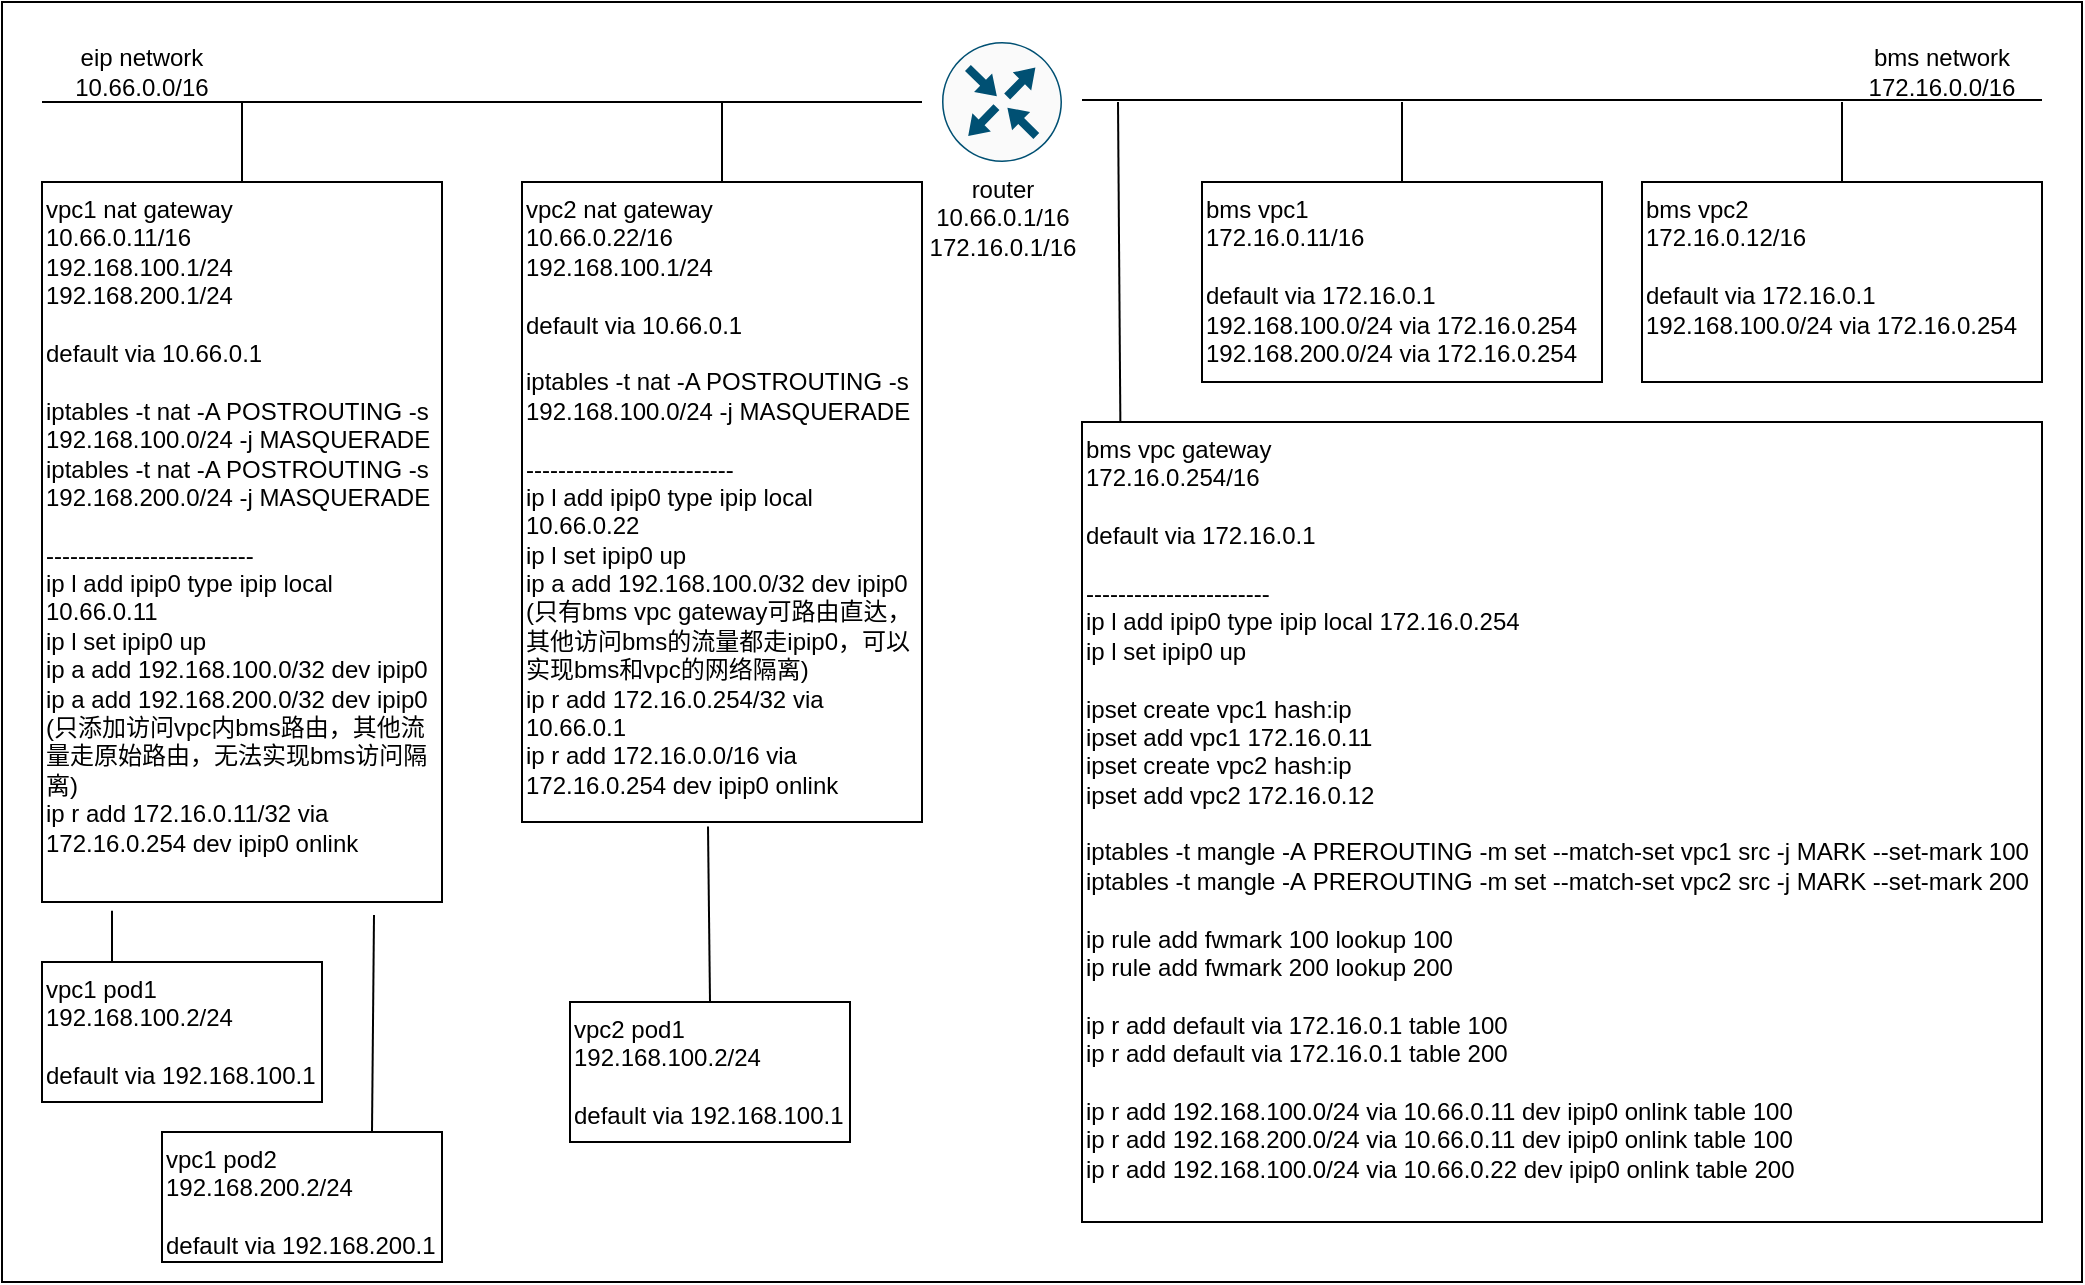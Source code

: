 <mxfile>
    <diagram id="M7PpP6BD2F07Ey58_vNF" name="网络可达方案">
        <mxGraphModel dx="663" dy="692" grid="1" gridSize="10" guides="1" tooltips="1" connect="1" arrows="1" fold="1" page="1" pageScale="1" pageWidth="827" pageHeight="1169" math="0" shadow="0">
            <root>
                <mxCell id="0"/>
                <mxCell id="1" parent="0"/>
                <mxCell id="rd8whjbNiPv1QAMzb9jZ-18" value="" style="rounded=0;whiteSpace=wrap;html=1;" vertex="1" parent="1">
                    <mxGeometry x="60" y="190" width="1040" height="640" as="geometry"/>
                </mxCell>
                <mxCell id="LBHG5jEyvhu28l5GV2z5-1" value="" style="endArrow=none;html=1;" parent="1" edge="1">
                    <mxGeometry width="50" height="50" relative="1" as="geometry">
                        <mxPoint x="80" y="240" as="sourcePoint"/>
                        <mxPoint x="520" y="240" as="targetPoint"/>
                    </mxGeometry>
                </mxCell>
                <mxCell id="LBHG5jEyvhu28l5GV2z5-2" value="eip network&lt;br&gt;10.66.0.0/16" style="text;html=1;strokeColor=none;fillColor=none;align=center;verticalAlign=middle;whiteSpace=wrap;rounded=0;" parent="1" vertex="1">
                    <mxGeometry x="80" y="210" width="100" height="30" as="geometry"/>
                </mxCell>
                <mxCell id="LBHG5jEyvhu28l5GV2z5-3" value="" style="endArrow=none;html=1;" parent="1" edge="1">
                    <mxGeometry width="50" height="50" relative="1" as="geometry">
                        <mxPoint x="600" y="239" as="sourcePoint"/>
                        <mxPoint x="1080" y="239" as="targetPoint"/>
                    </mxGeometry>
                </mxCell>
                <mxCell id="LBHG5jEyvhu28l5GV2z5-4" value="bms network&lt;br&gt;172.16.0.0/16" style="text;html=1;strokeColor=none;fillColor=none;align=center;verticalAlign=middle;whiteSpace=wrap;rounded=0;" parent="1" vertex="1">
                    <mxGeometry x="980" y="210" width="100" height="30" as="geometry"/>
                </mxCell>
                <mxCell id="2" value="router&lt;br&gt;10.66.0.1/16&lt;br&gt;172.16.0.1/16" style="sketch=0;points=[[0.5,0,0],[1,0.5,0],[0.5,1,0],[0,0.5,0],[0.145,0.145,0],[0.856,0.145,0],[0.855,0.856,0],[0.145,0.855,0]];verticalLabelPosition=bottom;html=1;verticalAlign=top;aspect=fixed;align=center;pointerEvents=1;shape=mxgraph.cisco19.rect;prIcon=router;fillColor=#FAFAFA;strokeColor=#005073;" parent="1" vertex="1">
                    <mxGeometry x="530" y="210" width="60" height="60" as="geometry"/>
                </mxCell>
                <mxCell id="6" style="edgeStyle=none;html=1;exitX=0.5;exitY=0;exitDx=0;exitDy=0;endArrow=none;endFill=0;" parent="1" source="3" edge="1">
                    <mxGeometry relative="1" as="geometry">
                        <mxPoint x="760" y="240" as="targetPoint"/>
                    </mxGeometry>
                </mxCell>
                <mxCell id="3" value="bms vpc1&lt;br&gt;172.16.0.11/16&lt;br&gt;&lt;br&gt;default via 172.16.0.1&lt;br&gt;&lt;div&gt;192.168.100.0/24 via 172.16.0.254&amp;nbsp;&lt;/div&gt;&lt;div&gt;192.168.200.0/24 via 172.16.0.254&lt;/div&gt;" style="rounded=0;whiteSpace=wrap;html=1;verticalAlign=top;align=left;" parent="1" vertex="1">
                    <mxGeometry x="660" y="280" width="200" height="100" as="geometry"/>
                </mxCell>
                <mxCell id="5" style="edgeStyle=none;html=1;exitX=0.5;exitY=0;exitDx=0;exitDy=0;entryX=0;entryY=1;entryDx=0;entryDy=0;endArrow=none;endFill=0;" parent="1" source="4" target="LBHG5jEyvhu28l5GV2z5-4" edge="1">
                    <mxGeometry relative="1" as="geometry"/>
                </mxCell>
                <mxCell id="4" value="bms vpc2&lt;br&gt;172.16.0.12/16&lt;br&gt;&lt;br&gt;default via 172.16.0.1&lt;br&gt;&lt;div&gt;192.168.100.0/24 via 172.16.0.254&amp;nbsp;&lt;/div&gt;" style="rounded=0;whiteSpace=wrap;html=1;verticalAlign=top;align=left;" parent="1" vertex="1">
                    <mxGeometry x="880" y="280" width="200" height="100" as="geometry"/>
                </mxCell>
                <mxCell id="8" style="edgeStyle=none;html=1;exitX=0.04;exitY=0.007;exitDx=0;exitDy=0;endArrow=none;endFill=0;exitPerimeter=0;" parent="1" source="7" edge="1">
                    <mxGeometry relative="1" as="geometry">
                        <mxPoint x="618" y="240" as="targetPoint"/>
                        <mxPoint x="613.92" y="400" as="sourcePoint"/>
                    </mxGeometry>
                </mxCell>
                <mxCell id="7" value="bms vpc gateway&lt;br&gt;172.16.0.254/16&lt;br&gt;&lt;br&gt;default via 172.16.0.1&lt;br&gt;&lt;br&gt;-----------------------&lt;br&gt;ip l add ipip0 type ipip local&amp;nbsp;172.16.0.254&lt;br&gt;ip l set ipip0 up&lt;br&gt;&lt;br&gt;&lt;div&gt;ipset create vpc1 hash:ip&lt;br&gt;&lt;/div&gt;&lt;div&gt;&lt;div&gt;ipset add vpc1 172.16.0.11&lt;/div&gt;&lt;div&gt;ipset create vpc2 hash:ip&lt;/div&gt;&lt;div&gt;ipset add vpc2 172.16.0.12&lt;/div&gt;&lt;/div&gt;&lt;div&gt;&lt;br&gt;&lt;/div&gt;&lt;div&gt;&lt;div&gt;iptables -t mangle -A&amp;nbsp;PREROUTING -m set --match-set vpc1 src -j MARK --set&lt;span style=&quot;background-color: initial;&quot;&gt;-mark 100&lt;/span&gt;&lt;/div&gt;&lt;div&gt;iptables -t mangle -A&amp;nbsp;PREROUTING -m set --match-set vpc2 src -j MARK --set&lt;span style=&quot;background-color: initial;&quot;&gt;-mark 200&lt;/span&gt;&lt;/div&gt;&lt;/div&gt;&lt;div&gt;&lt;span style=&quot;background-color: initial;&quot;&gt;&lt;br&gt;&lt;/span&gt;&lt;/div&gt;&lt;div&gt;&lt;span style=&quot;background-color: initial;&quot;&gt;ip rule add fwmark 100 lookup 100&lt;br&gt;&lt;/span&gt;&lt;/div&gt;&lt;div&gt;&lt;span style=&quot;background-color: initial;&quot;&gt;ip rule add fwmark 200 lookup 200&lt;/span&gt;&lt;/div&gt;&lt;div&gt;&lt;span style=&quot;background-color: initial;&quot;&gt;&lt;br&gt;&lt;/span&gt;&lt;/div&gt;&lt;div&gt;&lt;span style=&quot;background-color: initial;&quot;&gt;ip r add default via 172.16.0.1 table 100&lt;br&gt;&lt;/span&gt;&lt;/div&gt;&lt;div&gt;&lt;span style=&quot;background-color: initial;&quot;&gt;ip r add default via 172.16.0.1 table 200&lt;br&gt;&lt;/span&gt;&lt;/div&gt;&lt;div&gt;&lt;br&gt;&lt;/div&gt;&lt;div&gt;ip r add 192.168.100.0/24 via 10.66.0.11 dev ipip0 onlink table 100&lt;br&gt;&lt;/div&gt;&lt;div&gt;&lt;div&gt;ip r add 192.168.200.0/24 via 10.66.&lt;span style=&quot;background-color: initial;&quot;&gt;0.11 dev ipip0 onlink table 100&lt;/span&gt;&lt;/div&gt;&lt;/div&gt;&lt;div&gt;&lt;span style=&quot;background-color: initial;&quot;&gt;&lt;div&gt;ip r add 192.168.100.0/24 via 10.66.&lt;span style=&quot;background-color: initial;&quot;&gt;0.22 dev ipip0 onlink table 200&lt;/span&gt;&lt;/div&gt;&lt;/span&gt;&lt;/div&gt;&lt;div&gt;&lt;span style=&quot;background-color: initial;&quot;&gt;&lt;br&gt;&lt;/span&gt;&lt;/div&gt;" style="rounded=0;whiteSpace=wrap;html=1;verticalAlign=top;align=left;" parent="1" vertex="1">
                    <mxGeometry x="600" y="400" width="480" height="400" as="geometry"/>
                </mxCell>
                <mxCell id="12" style="edgeStyle=none;html=1;exitX=0.5;exitY=0;exitDx=0;exitDy=0;endArrow=none;endFill=0;" parent="1" source="9" edge="1">
                    <mxGeometry relative="1" as="geometry">
                        <mxPoint x="420" y="240" as="targetPoint"/>
                    </mxGeometry>
                </mxCell>
                <mxCell id="9" value="vpc2 nat gateway&lt;br&gt;10.66.0.22/16&lt;br&gt;192.168.100.1/24&lt;br&gt;&lt;br&gt;default via 10.66.0.1&lt;br&gt;&lt;br&gt;iptables -t nat&amp;nbsp;-A POSTROUTING -s 192.168.100.0/24 -j MASQUERADE&lt;br&gt;&lt;br&gt;--------------------------&lt;br&gt;ip l add ipip0 type ipip local 10.66.0.22&lt;br&gt;ip l set ipip0 up&lt;br&gt;ip a add 192.168.100.0/32 dev ipip0&lt;br&gt;(只有bms vpc gateway可路由直达，其他访问bms的流量都走ipip0，可以实现bms和vpc的网络隔离)&lt;br&gt;ip r add 172.16.0.254/32 via 10.66.0.1&lt;br&gt;ip r add 172.16.0.0/16 via 172.16.0.254 dev ipip0 onlink" style="rounded=0;whiteSpace=wrap;html=1;verticalAlign=top;align=left;" parent="1" vertex="1">
                    <mxGeometry x="320" y="280" width="200" height="320" as="geometry"/>
                </mxCell>
                <mxCell id="11" style="edgeStyle=none;html=1;exitX=0.5;exitY=0;exitDx=0;exitDy=0;entryX=1;entryY=1;entryDx=0;entryDy=0;endArrow=none;endFill=0;" parent="1" source="10" target="LBHG5jEyvhu28l5GV2z5-2" edge="1">
                    <mxGeometry relative="1" as="geometry"/>
                </mxCell>
                <mxCell id="10" value="vpc1 nat gateway&lt;br&gt;10.66.0.11/16&lt;br&gt;192.168.100.1/24&lt;br&gt;192.168.200.1/24&lt;br&gt;&lt;br&gt;default via 10.66.0.1&lt;br&gt;&lt;br&gt;iptables -t nat&amp;nbsp;-A POSTROUTING -s 192.168.100.0/24 -j MASQUERADE&lt;br&gt;iptables -t nat -A POSTROUTING -s 192.168.200.0/24 -j MASQUERADE&lt;br&gt;&lt;br&gt;--------------------------&lt;br&gt;ip l add ipip0 type ipip local 10.66.0.11&lt;br&gt;ip l set ipip0 up&lt;br&gt;ip a add 192.168.100.0/32 dev ipip0&lt;br&gt;ip a add 192.168.200.0/32 dev ipip0&lt;br&gt;(只添加访问vpc内bms路由，其他流量走原始路由，无法实现bms访问隔离)&lt;br&gt;ip r add 172.16.0.11/32 via 172.16.0.254 dev ipip0 onlink" style="rounded=0;whiteSpace=wrap;html=1;verticalAlign=top;align=left;" parent="1" vertex="1">
                    <mxGeometry x="80" y="280" width="200" height="360" as="geometry"/>
                </mxCell>
                <mxCell id="15" style="edgeStyle=none;html=1;exitX=0.25;exitY=0;exitDx=0;exitDy=0;entryX=0.175;entryY=1.012;entryDx=0;entryDy=0;entryPerimeter=0;endArrow=none;endFill=0;" edge="1" parent="1" source="13" target="10">
                    <mxGeometry relative="1" as="geometry"/>
                </mxCell>
                <mxCell id="13" value="vpc1 pod1&lt;br&gt;192.168.100.2/24&lt;br&gt;&lt;br&gt;default via 192.168.100.1" style="rounded=0;whiteSpace=wrap;html=1;verticalAlign=top;align=left;" parent="1" vertex="1">
                    <mxGeometry x="80" y="670" width="140" height="70" as="geometry"/>
                </mxCell>
                <mxCell id="16" style="edgeStyle=none;html=1;exitX=0.75;exitY=0;exitDx=0;exitDy=0;entryX=0.83;entryY=1.018;entryDx=0;entryDy=0;entryPerimeter=0;endArrow=none;endFill=0;" edge="1" parent="1" source="14" target="10">
                    <mxGeometry relative="1" as="geometry"/>
                </mxCell>
                <mxCell id="14" value="vpc1 pod2&lt;br&gt;192.168.200.2/24&lt;br&gt;&lt;br&gt;default via 192.168.200.1" style="rounded=0;whiteSpace=wrap;html=1;verticalAlign=top;align=left;" vertex="1" parent="1">
                    <mxGeometry x="140" y="755" width="140" height="65" as="geometry"/>
                </mxCell>
                <mxCell id="18" style="edgeStyle=none;html=1;exitX=0.5;exitY=0;exitDx=0;exitDy=0;entryX=0.465;entryY=1.007;entryDx=0;entryDy=0;entryPerimeter=0;endArrow=none;endFill=0;" edge="1" parent="1" source="17" target="9">
                    <mxGeometry relative="1" as="geometry"/>
                </mxCell>
                <mxCell id="17" value="vpc2 pod1&lt;br&gt;192.168.100.2/24&lt;br&gt;&lt;br&gt;default via 192.168.100.1" style="rounded=0;whiteSpace=wrap;html=1;verticalAlign=top;align=left;" vertex="1" parent="1">
                    <mxGeometry x="344" y="690" width="140" height="70" as="geometry"/>
                </mxCell>
            </root>
        </mxGraphModel>
    </diagram>
    <diagram id="8-gHBJNXY116IcpQowIu" name="裸金属和vpc网络互联方案">
        <mxGraphModel dx="663" dy="692" grid="1" gridSize="10" guides="1" tooltips="1" connect="1" arrows="1" fold="1" page="1" pageScale="1" pageWidth="827" pageHeight="1169" math="0" shadow="0">
            <root>
                <mxCell id="0"/>
                <mxCell id="1" parent="0"/>
                <mxCell id="3rztDwTV78hEcu9ESxNu-22" value="" style="rounded=0;whiteSpace=wrap;html=1;" parent="1" vertex="1">
                    <mxGeometry x="100" y="120" width="1440" height="870" as="geometry"/>
                </mxCell>
                <mxCell id="3rztDwTV78hEcu9ESxNu-1" value="&lt;h1&gt;Subnet：&lt;/h1&gt;&lt;p&gt;bms subnet：172.16.0.0/24&lt;/p&gt;&lt;p&gt;vpn subnet：10.66.0.0/24&lt;/p&gt;&lt;p&gt;vpc1 subnets：192.168.100.0/24&lt;/p&gt;&lt;p&gt;&amp;nbsp; &amp;nbsp; &amp;nbsp; &amp;nbsp; &amp;nbsp; &amp;nbsp; &amp;nbsp; &amp;nbsp; &amp;nbsp; &amp;nbsp; &amp;nbsp; &amp;nbsp; &amp;nbsp;192.169.200.0/24&lt;/p&gt;&lt;p&gt;vpc2 subnets：192.168.100.0/24&lt;/p&gt;&lt;p&gt;如果vpnServer使用tun，需要ipip&lt;/p&gt;&lt;p&gt;如果使用tap，不需要ipip，可直接路由&lt;/p&gt;" style="text;html=1;strokeColor=none;fillColor=none;spacing=5;spacingTop=-20;whiteSpace=wrap;overflow=hidden;rounded=0;" parent="1" vertex="1">
                    <mxGeometry x="129" y="170" width="251" height="240" as="geometry"/>
                </mxCell>
                <mxCell id="3rztDwTV78hEcu9ESxNu-18" style="edgeStyle=none;html=1;exitX=0.5;exitY=0;exitDx=0;exitDy=0;entryX=0;entryY=0.5;entryDx=0;entryDy=0;endArrow=none;endFill=0;" parent="1" source="3rztDwTV78hEcu9ESxNu-2" target="3rztDwTV78hEcu9ESxNu-12" edge="1">
                    <mxGeometry relative="1" as="geometry"/>
                </mxCell>
                <mxCell id="3rztDwTV78hEcu9ESxNu-2" value="vpc1Gw&lt;br&gt;&lt;br&gt;vpn network 10.66.0.1/24&lt;br&gt;net1 gw 192.168.100.1/24&lt;br&gt;net2 gw 192.168.200.1/24&lt;br&gt;&lt;br&gt;ip l add ipip0 type ipip local 10.66.0.1&lt;br&gt;ip a add&amp;nbsp;192.168.100.0/32 dev ipip0&lt;br&gt;ip a add&amp;nbsp;192.168.200.0/32 dev ipip0&lt;br&gt;ip l set ipip0 up&lt;br&gt;&lt;br&gt;ip r add&amp;nbsp;172.16.0.0/24 via 10.66.0.200 dev ipip0 onlink" style="rounded=0;whiteSpace=wrap;html=1;align=left;" parent="1" vertex="1">
                    <mxGeometry x="130" y="500" width="310" height="180" as="geometry"/>
                </mxCell>
                <mxCell id="3rztDwTV78hEcu9ESxNu-19" style="edgeStyle=none;html=1;exitX=0.5;exitY=0;exitDx=0;exitDy=0;endArrow=none;endFill=0;entryX=0;entryY=0.5;entryDx=0;entryDy=0;" parent="1" source="3rztDwTV78hEcu9ESxNu-3" target="3rztDwTV78hEcu9ESxNu-12" edge="1">
                    <mxGeometry relative="1" as="geometry">
                        <mxPoint x="680" y="420" as="targetPoint"/>
                    </mxGeometry>
                </mxCell>
                <mxCell id="3rztDwTV78hEcu9ESxNu-3" value="vpc2Gw&lt;br&gt;&lt;br&gt;vpn network 10.66.0.2/24&lt;br&gt;net1 gw 192.168.100.1/24&lt;br&gt;&lt;br&gt;ip l add ipip0 type ipip local 10.66.0.2&lt;br&gt;ip a add 192.168.100.0/32 dev ipip0&lt;br&gt;ip l set ipip0 up&lt;br&gt;&lt;br&gt;ip r add 172.16.0.0/24 via 10.66.0.200 dev ipip0 onlink" style="rounded=0;whiteSpace=wrap;html=1;align=left;" parent="1" vertex="1">
                    <mxGeometry x="480" y="500" width="300" height="180" as="geometry"/>
                </mxCell>
                <mxCell id="3rztDwTV78hEcu9ESxNu-8" style="edgeStyle=none;html=1;exitX=0.11;exitY=0;exitDx=0;exitDy=0;entryX=0.048;entryY=1.014;entryDx=0;entryDy=0;endArrow=none;endFill=0;entryPerimeter=0;exitPerimeter=0;" parent="1" source="3rztDwTV78hEcu9ESxNu-4" target="3rztDwTV78hEcu9ESxNu-2" edge="1">
                    <mxGeometry relative="1" as="geometry"/>
                </mxCell>
                <mxCell id="3rztDwTV78hEcu9ESxNu-4" value="vpc1s1&lt;br&gt;&lt;br&gt;192.168.100.2/24&lt;br&gt;0.0.0.0/0 via 192.168.100.1" style="rounded=0;whiteSpace=wrap;html=1;align=left;" parent="1" vertex="1">
                    <mxGeometry x="129" y="720" width="150" height="60" as="geometry"/>
                </mxCell>
                <mxCell id="3rztDwTV78hEcu9ESxNu-9" style="edgeStyle=none;html=1;exitX=0.75;exitY=0;exitDx=0;exitDy=0;entryX=0.75;entryY=1;entryDx=0;entryDy=0;endArrow=none;endFill=0;" parent="1" source="3rztDwTV78hEcu9ESxNu-5" target="3rztDwTV78hEcu9ESxNu-2" edge="1">
                    <mxGeometry relative="1" as="geometry"/>
                </mxCell>
                <mxCell id="3rztDwTV78hEcu9ESxNu-5" value="vpc1s2&lt;br&gt;&lt;br&gt;192.168.200.2/24&lt;br&gt;0.0.0.0/0 via 192.168.200.1" style="rounded=0;whiteSpace=wrap;html=1;align=left;" parent="1" vertex="1">
                    <mxGeometry x="250" y="810" width="150" height="60" as="geometry"/>
                </mxCell>
                <mxCell id="3rztDwTV78hEcu9ESxNu-11" value="" style="edgeStyle=none;html=1;endArrow=none;endFill=0;" parent="1" source="3rztDwTV78hEcu9ESxNu-6" target="3rztDwTV78hEcu9ESxNu-3" edge="1">
                    <mxGeometry relative="1" as="geometry"/>
                </mxCell>
                <mxCell id="3rztDwTV78hEcu9ESxNu-6" value="vpc2vm1&lt;br&gt;&lt;br&gt;192.168.100.2/24&lt;br&gt;0.0.0.0/0 via 192.168.100.1" style="rounded=0;whiteSpace=wrap;html=1;align=left;" parent="1" vertex="1">
                    <mxGeometry x="550" y="720" width="150" height="60" as="geometry"/>
                </mxCell>
                <mxCell id="3rztDwTV78hEcu9ESxNu-12" value="vpnServer&lt;br&gt;&lt;br&gt;vpn network&amp;nbsp;10.66.0.254/24" style="rounded=0;whiteSpace=wrap;html=1;align=left;" parent="1" vertex="1">
                    <mxGeometry x="680" y="150" width="160" height="120" as="geometry"/>
                </mxCell>
                <mxCell id="3rztDwTV78hEcu9ESxNu-20" style="edgeStyle=none;html=1;exitX=0.5;exitY=0;exitDx=0;exitDy=0;entryX=1;entryY=0.5;entryDx=0;entryDy=0;endArrow=none;endFill=0;" parent="1" source="3rztDwTV78hEcu9ESxNu-13" target="3rztDwTV78hEcu9ESxNu-12" edge="1">
                    <mxGeometry relative="1" as="geometry"/>
                </mxCell>
                <mxCell id="3rztDwTV78hEcu9ESxNu-13" value="bmsGw&lt;br&gt;&lt;br&gt;vpn network 10.66.0.200/24&lt;br&gt;bms vpc net gw&amp;nbsp;172.16.0.254/24&lt;br&gt;&lt;br&gt;ip l add ipip0 type ipip local 10.66.0.200&lt;br&gt;&lt;div&gt;ip a add 172.16.0.0/32 dev ipip0&lt;/div&gt;&lt;div&gt;ip l set ipip0 up&lt;/div&gt;&lt;div&gt;&lt;br&gt;&lt;/div&gt;&lt;div&gt;ipset create vpc1 hash:ip&lt;br&gt;&lt;/div&gt;&lt;div&gt;&lt;div&gt;ipset add vpc1 172.16.0.11&lt;/div&gt;&lt;div&gt;ipset create vpc2 hash:ip&lt;/div&gt;&lt;div&gt;ipset add vpc2 172.16.0.12&lt;/div&gt;&lt;/div&gt;&lt;div&gt;&lt;br&gt;&lt;/div&gt;&lt;div&gt;&lt;div&gt;iptables -t mangle -A&amp;nbsp;PREROUTING -m set --match-set vpc1 src -j MARK --set&lt;span style=&quot;background-color: initial;&quot;&gt;-mark 100&lt;/span&gt;&lt;/div&gt;&lt;div&gt;iptables -t mangle -A&amp;nbsp;PREROUTING -m set --match-set vpc2 src -j MARK --set&lt;span style=&quot;background-color: initial;&quot;&gt;-mark 200&lt;/span&gt;&lt;/div&gt;&lt;/div&gt;&lt;div&gt;&lt;span style=&quot;background-color: initial;&quot;&gt;&lt;br&gt;&lt;/span&gt;&lt;/div&gt;&lt;div&gt;&lt;span style=&quot;background-color: initial;&quot;&gt;ip rule add fwmark 100 lookup 100&lt;br&gt;&lt;/span&gt;&lt;/div&gt;&lt;div&gt;&lt;span style=&quot;background-color: initial;&quot;&gt;ip rule add fwmark 200 lookup 200&lt;br&gt;&lt;/span&gt;&lt;/div&gt;&lt;div&gt;&lt;span style=&quot;background-color: initial;&quot;&gt;&lt;br&gt;&lt;/span&gt;&lt;/div&gt;&lt;div&gt;&lt;span style=&quot;background-color: initial;&quot;&gt;&lt;div&gt;ip r add 192.168.100.0/24 via 10.66.0.1 dev ipip0 onlink table 100&lt;/div&gt;&lt;div&gt;ip r add 192.168.200.0/24 via 10.66.0.1 dev ipip0 onlink table 100&lt;/div&gt;&lt;div&gt;ip r add 172.16.0.0/24 via 172.16.0.254 table 100&lt;br&gt;&lt;/div&gt;&lt;div&gt;ip r add 192.168.100.0/24 via 10.66.0.2 dev ipip0 onlink table 200&lt;/div&gt;&lt;div&gt;ip r add 172.16.0.0/24 via 172.16.0.254 table 200&lt;br&gt;&lt;/div&gt;&lt;div&gt;&lt;br&gt;&lt;/div&gt;&lt;div&gt;**如果没有默认路由，需要加上这两条路由，否则ipip0收到数据包后无法正常转发内层报文**&lt;/div&gt;&lt;div&gt;ip r add default via 172.16.0.1&lt;/div&gt;&lt;div&gt;--------------------or-------------------------&lt;/div&gt;&lt;div&gt;&lt;span style=&quot;background-color: initial;&quot;&gt;ip r add 192.168.100.0/24 dev ipip0&amp;nbsp; &amp;nbsp; &amp;nbsp;&lt;/span&gt;&lt;br&gt;&lt;/div&gt;&lt;div&gt;&lt;div&gt;ip r add 192.168.200.0/24 dev ipip0&amp;nbsp;&lt;/div&gt;&lt;/div&gt;&lt;/span&gt;&lt;/div&gt;" style="rounded=0;whiteSpace=wrap;html=1;align=left;" parent="1" vertex="1">
                    <mxGeometry x="1010" y="260" width="500" height="450" as="geometry"/>
                </mxCell>
                <mxCell id="3rztDwTV78hEcu9ESxNu-16" style="edgeStyle=none;html=1;exitX=0.5;exitY=0;exitDx=0;exitDy=0;endArrow=none;endFill=0;" parent="1" source="3rztDwTV78hEcu9ESxNu-14" edge="1">
                    <mxGeometry relative="1" as="geometry">
                        <mxPoint x="1050" y="710" as="targetPoint"/>
                    </mxGeometry>
                </mxCell>
                <mxCell id="3rztDwTV78hEcu9ESxNu-14" value="bmsvpc1&lt;br&gt;&lt;br&gt;172.16.0.11/24&lt;br&gt;&lt;div&gt;192.168.100.0/24 via 172.16.0.254 dev&amp;nbsp;&lt;/div&gt;&lt;div&gt;192.168.200.0/24 via 172.16.0.254 dev&lt;/div&gt;" style="rounded=0;whiteSpace=wrap;html=1;align=left;" parent="1" vertex="1">
                    <mxGeometry x="930" y="750" width="240" height="80" as="geometry"/>
                </mxCell>
                <mxCell id="3rztDwTV78hEcu9ESxNu-17" style="edgeStyle=none;html=1;exitX=0.75;exitY=0;exitDx=0;exitDy=0;endArrow=none;endFill=0;" parent="1" source="3rztDwTV78hEcu9ESxNu-15" edge="1">
                    <mxGeometry relative="1" as="geometry">
                        <mxPoint x="1190" y="710" as="targetPoint"/>
                    </mxGeometry>
                </mxCell>
                <mxCell id="3rztDwTV78hEcu9ESxNu-15" value="bmsvpc2&lt;br&gt;&lt;br&gt;172.16.0.12/24&lt;br&gt;&lt;div&gt;192.168.100.0/24 via 172.16.0.254 dev&amp;nbsp;&lt;/div&gt;" style="rounded=0;whiteSpace=wrap;html=1;align=left;" parent="1" vertex="1">
                    <mxGeometry x="1010" y="850" width="240" height="80" as="geometry"/>
                </mxCell>
            </root>
        </mxGraphModel>
    </diagram>
    <diagram id="dZq-LVkajySQgP49LZSv" name="网络拓扑">
        <mxGraphModel dx="663" dy="363" grid="1" gridSize="10" guides="1" tooltips="1" connect="1" arrows="1" fold="1" page="1" pageScale="1" pageWidth="827" pageHeight="1169" math="0" shadow="0">
            <root>
                <mxCell id="0"/>
                <mxCell id="1" parent="0"/>
                <mxCell id="wxa6Qply7N931QcgyE4K-18" value="" style="rounded=0;whiteSpace=wrap;html=1;fontColor=#FFFFFF;" parent="1" vertex="1">
                    <mxGeometry y="70" width="680" height="500" as="geometry"/>
                </mxCell>
                <mxCell id="wxa6Qply7N931QcgyE4K-6" style="edgeStyle=none;html=1;exitX=0.5;exitY=0;exitDx=0;exitDy=0;entryX=0.25;entryY=1;entryDx=0;entryDy=0;endArrow=none;endFill=0;" parent="1" source="wxa6Qply7N931QcgyE4K-2" target="wxa6Qply7N931QcgyE4K-5" edge="1">
                    <mxGeometry relative="1" as="geometry"/>
                </mxCell>
                <mxCell id="wxa6Qply7N931QcgyE4K-2" value="Firewall" style="aspect=fixed;perimeter=ellipsePerimeter;html=1;align=center;shadow=0;dashed=0;spacingTop=3;image;image=img/lib/active_directory/firewall.svg;" parent="1" vertex="1">
                    <mxGeometry x="120" y="250" width="30.5" height="50" as="geometry"/>
                </mxCell>
                <mxCell id="wxa6Qply7N931QcgyE4K-7" style="edgeStyle=none;html=1;exitX=0.5;exitY=0;exitDx=0;exitDy=0;entryX=0.5;entryY=1;entryDx=0;entryDy=0;endArrow=none;endFill=0;" parent="1" source="wxa6Qply7N931QcgyE4K-3" target="wxa6Qply7N931QcgyE4K-5" edge="1">
                    <mxGeometry relative="1" as="geometry"/>
                </mxCell>
                <mxCell id="wxa6Qply7N931QcgyE4K-19" value="" style="edgeStyle=none;html=1;fontColor=#000000;endArrow=none;endFill=0;" parent="1" source="wxa6Qply7N931QcgyE4K-3" target="wxa6Qply7N931QcgyE4K-14" edge="1">
                    <mxGeometry relative="1" as="geometry"/>
                </mxCell>
                <mxCell id="wxa6Qply7N931QcgyE4K-3" value="Firewall" style="aspect=fixed;perimeter=ellipsePerimeter;html=1;align=center;shadow=0;dashed=0;spacingTop=3;image;image=img/lib/active_directory/firewall.svg;" parent="1" vertex="1">
                    <mxGeometry x="490" y="240" width="30.5" height="50" as="geometry"/>
                </mxCell>
                <mxCell id="wxa6Qply7N931QcgyE4K-4" value="VPN Server" style="sketch=0;aspect=fixed;html=1;points=[];align=center;image;fontSize=12;image=img/lib/mscae/VPN_Gateway.svg;" parent="1" vertex="1">
                    <mxGeometry x="414" y="111.5" width="45" height="50" as="geometry"/>
                </mxCell>
                <mxCell id="wxa6Qply7N931QcgyE4K-5" value="Internet" style="aspect=fixed;perimeter=ellipsePerimeter;html=1;align=center;shadow=0;dashed=0;spacingTop=3;image;image=img/lib/active_directory/internet_cloud.svg;" parent="1" vertex="1">
                    <mxGeometry x="280" y="130" width="50" height="31.5" as="geometry"/>
                </mxCell>
                <mxCell id="wxa6Qply7N931QcgyE4K-13" value="" style="edgeStyle=none;html=1;fontColor=#FFFFFF;endArrow=none;endFill=0;" parent="1" source="wxa6Qply7N931QcgyE4K-8" target="wxa6Qply7N931QcgyE4K-2" edge="1">
                    <mxGeometry relative="1" as="geometry"/>
                </mxCell>
                <mxCell id="wpC-bVRLTyJjd0ClHXsw-7" value="" style="edgeStyle=none;html=1;endArrow=none;endFill=0;" parent="1" source="wxa6Qply7N931QcgyE4K-8" target="wxa6Qply7N931QcgyE4K-2" edge="1">
                    <mxGeometry relative="1" as="geometry"/>
                </mxCell>
                <mxCell id="wpC-bVRLTyJjd0ClHXsw-9" value="" style="edgeStyle=none;html=1;endArrow=none;endFill=0;dashed=1;" parent="1" source="wxa6Qply7N931QcgyE4K-8" edge="1">
                    <mxGeometry relative="1" as="geometry">
                        <mxPoint x="414" y="151.5" as="targetPoint"/>
                    </mxGeometry>
                </mxCell>
                <mxCell id="wxa6Qply7N931QcgyE4K-8" value="vpc nat gateway" style="sketch=0;outlineConnect=0;fontColor=#000000;gradientColor=none;strokeColor=#232F3E;fillColor=#ffffff;dashed=0;verticalLabelPosition=bottom;verticalAlign=top;align=center;html=1;fontSize=12;fontStyle=0;aspect=fixed;shape=mxgraph.aws4.resourceIcon;resIcon=mxgraph.aws4.customer_gateway;labelBackgroundColor=none;" parent="1" vertex="1">
                    <mxGeometry x="60" y="360" width="60" height="60" as="geometry"/>
                </mxCell>
                <mxCell id="wpC-bVRLTyJjd0ClHXsw-4" value="" style="edgeStyle=none;html=1;endArrow=none;endFill=0;fillColor=#0050ef;strokeColor=#001DBC;" parent="1" source="wxa6Qply7N931QcgyE4K-11" target="wxa6Qply7N931QcgyE4K-8" edge="1">
                    <mxGeometry relative="1" as="geometry"/>
                </mxCell>
                <mxCell id="wxa6Qply7N931QcgyE4K-11" value="vpc1" style="sketch=0;outlineConnect=0;fontColor=#000000;gradientColor=none;strokeColor=#232F3E;fillColor=#ffffff;dashed=0;verticalLabelPosition=bottom;verticalAlign=top;align=center;html=1;fontSize=12;fontStyle=0;aspect=fixed;shape=mxgraph.aws4.resourceIcon;resIcon=mxgraph.aws4.virtual_private_cloud;labelBackgroundColor=none;" parent="1" vertex="1">
                    <mxGeometry x="10" y="460" width="70" height="70" as="geometry"/>
                </mxCell>
                <mxCell id="wxa6Qply7N931QcgyE4K-15" value="" style="edgeStyle=none;html=1;fontColor=#FFFFFF;endArrow=none;endFill=0;" parent="1" source="wxa6Qply7N931QcgyE4K-14" target="wxa6Qply7N931QcgyE4K-3" edge="1">
                    <mxGeometry relative="1" as="geometry"/>
                </mxCell>
                <mxCell id="wpC-bVRLTyJjd0ClHXsw-11" value="" style="edgeStyle=none;html=1;endArrow=none;endFill=0;dashed=1;" parent="1" source="wxa6Qply7N931QcgyE4K-14" edge="1">
                    <mxGeometry relative="1" as="geometry">
                        <mxPoint x="460" y="151.5" as="targetPoint"/>
                    </mxGeometry>
                </mxCell>
                <mxCell id="wxa6Qply7N931QcgyE4K-14" value="bms vpc gateway" style="sketch=0;outlineConnect=0;fontColor=#000000;gradientColor=none;strokeColor=#232F3E;fillColor=#ffffff;dashed=0;verticalLabelPosition=bottom;verticalAlign=top;align=center;html=1;fontSize=12;fontStyle=0;aspect=fixed;shape=mxgraph.aws4.resourceIcon;resIcon=mxgraph.aws4.customer_gateway;labelBackgroundColor=none;" parent="1" vertex="1">
                    <mxGeometry x="588" y="340" width="60" height="60" as="geometry"/>
                </mxCell>
                <mxCell id="wxa6Qply7N931QcgyE4K-17" value="" style="edgeStyle=none;html=1;fontColor=#FFFFFF;endArrow=none;endFill=0;fillColor=#f0a30a;strokeColor=#BD7000;" parent="1" source="wxa6Qply7N931QcgyE4K-16" target="wxa6Qply7N931QcgyE4K-14" edge="1">
                    <mxGeometry relative="1" as="geometry"/>
                </mxCell>
                <mxCell id="wxa6Qply7N931QcgyE4K-16" value="baremetal server&lt;br&gt;vpc2" style="aspect=fixed;perimeter=ellipsePerimeter;html=1;align=center;shadow=0;dashed=0;spacingTop=3;image;image=img/lib/active_directory/generic_server.svg;fontColor=#000000;" parent="1" vertex="1">
                    <mxGeometry x="620" y="470" width="28.0" height="50" as="geometry"/>
                </mxCell>
                <mxCell id="wpC-bVRLTyJjd0ClHXsw-3" value="" style="edgeStyle=none;html=1;endArrow=none;endFill=0;fillColor=#f0a30a;strokeColor=#BD7000;" parent="1" source="wpC-bVRLTyJjd0ClHXsw-1" target="wxa6Qply7N931QcgyE4K-8" edge="1">
                    <mxGeometry relative="1" as="geometry"/>
                </mxCell>
                <mxCell id="wpC-bVRLTyJjd0ClHXsw-1" value="vpc2" style="sketch=0;outlineConnect=0;fontColor=#000000;gradientColor=none;strokeColor=#232F3E;fillColor=#ffffff;dashed=0;verticalLabelPosition=bottom;verticalAlign=top;align=center;html=1;fontSize=12;fontStyle=0;aspect=fixed;shape=mxgraph.aws4.resourceIcon;resIcon=mxgraph.aws4.virtual_private_cloud;labelBackgroundColor=none;" parent="1" vertex="1">
                    <mxGeometry x="130" y="460" width="70" height="70" as="geometry"/>
                </mxCell>
                <mxCell id="wpC-bVRLTyJjd0ClHXsw-6" value="" style="edgeStyle=none;html=1;endArrow=none;endFill=0;fillColor=#0050ef;strokeColor=#001DBC;" parent="1" source="wpC-bVRLTyJjd0ClHXsw-5" target="wxa6Qply7N931QcgyE4K-14" edge="1">
                    <mxGeometry relative="1" as="geometry"/>
                </mxCell>
                <mxCell id="wpC-bVRLTyJjd0ClHXsw-5" value="baremetal server&lt;br&gt;vpc1" style="aspect=fixed;perimeter=ellipsePerimeter;html=1;align=center;shadow=0;dashed=0;spacingTop=3;image;image=img/lib/active_directory/generic_server.svg;fontColor=#000000;" parent="1" vertex="1">
                    <mxGeometry x="492.5" y="470" width="28.0" height="50" as="geometry"/>
                </mxCell>
            </root>
        </mxGraphModel>
    </diagram>
</mxfile>